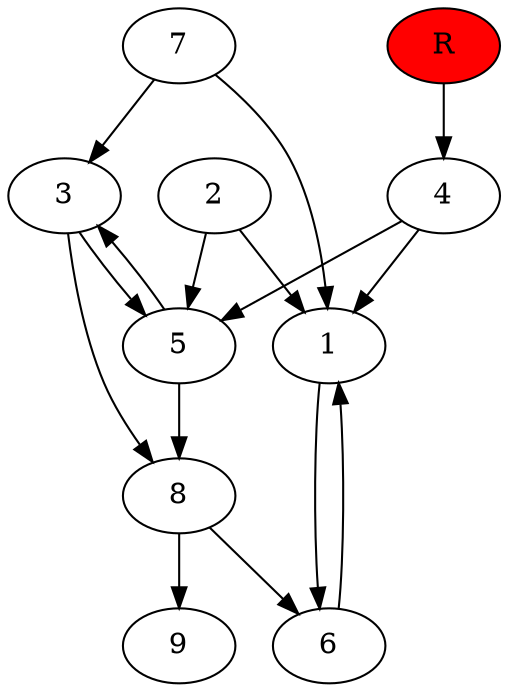 digraph prb3157 {
	1
	2
	3
	4
	5
	6
	7
	8
	R [fillcolor="#ff0000" style=filled]
	1 -> 6
	2 -> 1
	2 -> 5
	3 -> 5
	3 -> 8
	4 -> 1
	4 -> 5
	5 -> 3
	5 -> 8
	6 -> 1
	7 -> 1
	7 -> 3
	8 -> 6
	8 -> 9
	R -> 4
}
